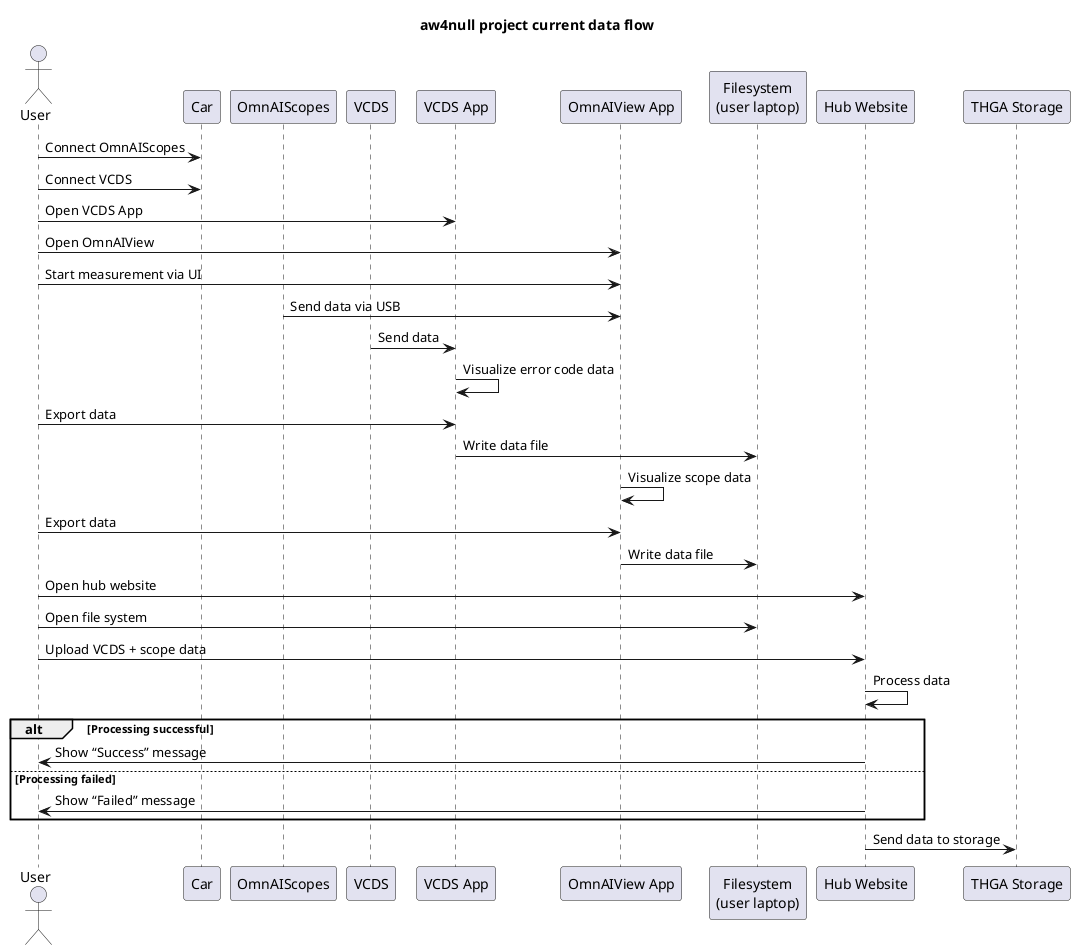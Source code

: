 @startuml aw4null_project_current_data_flow
title aw4null project current data flow

actor User
participant "Car" as Car
participant "OmnAIScopes" as Scopes
participant "VCDS" as VCDS
participant "VCDS App" as VCDSApp
participant "OmnAIView App" as OmnAIApp
participant "Filesystem\n(user laptop)" as FS
participant "Hub Website" as Hub
participant "THGA Storage" as THGA

User -> Car : Connect OmnAIScopes
User -> Car : Connect VCDS
User -> VCDSApp : Open VCDS App
User -> OmnAIApp : Open OmnAIView
User -> OmnAIApp : Start measurement via UI

Scopes -> OmnAIApp : Send data via USB
VCDS -> VCDSApp : Send data
VCDSApp -> VCDSApp : Visualize error code data
User -> VCDSApp : Export data
VCDSApp -> FS : Write data file

OmnAIApp -> OmnAIApp : Visualize scope data
User -> OmnAIApp : Export data
OmnAIApp -> FS : Write data file

User -> Hub : Open hub website
User -> FS : Open file system
User -> Hub : Upload VCDS + scope data
Hub -> Hub : Process data

alt Processing successful
    Hub -> User : Show “Success” message
else Processing failed
    Hub -> User : Show “Failed” message
end

Hub -> THGA : Send data to storage

@enduml
